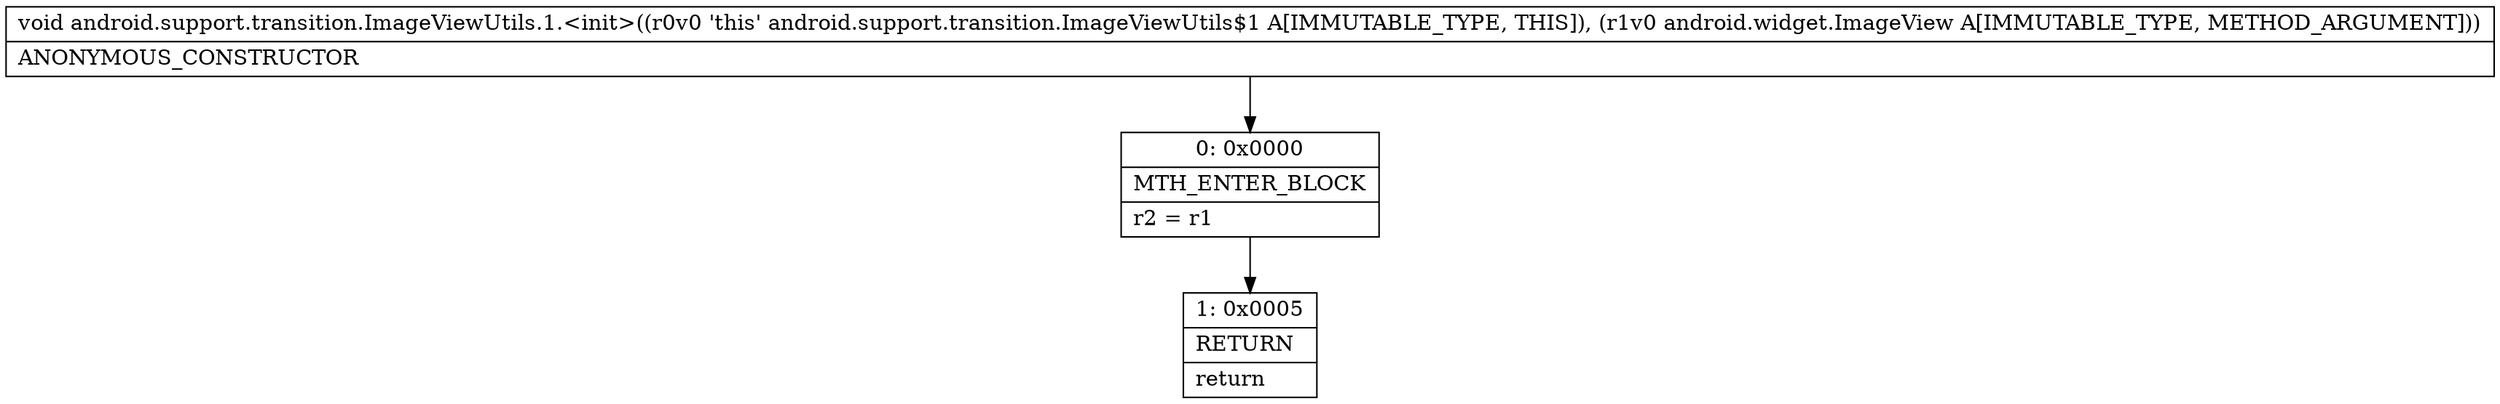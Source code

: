 digraph "CFG forandroid.support.transition.ImageViewUtils.1.\<init\>(Landroid\/widget\/ImageView;)V" {
Node_0 [shape=record,label="{0\:\ 0x0000|MTH_ENTER_BLOCK\l|r2 = r1\l}"];
Node_1 [shape=record,label="{1\:\ 0x0005|RETURN\l|return\l}"];
MethodNode[shape=record,label="{void android.support.transition.ImageViewUtils.1.\<init\>((r0v0 'this' android.support.transition.ImageViewUtils$1 A[IMMUTABLE_TYPE, THIS]), (r1v0 android.widget.ImageView A[IMMUTABLE_TYPE, METHOD_ARGUMENT]))  | ANONYMOUS_CONSTRUCTOR\l}"];
MethodNode -> Node_0;
Node_0 -> Node_1;
}

